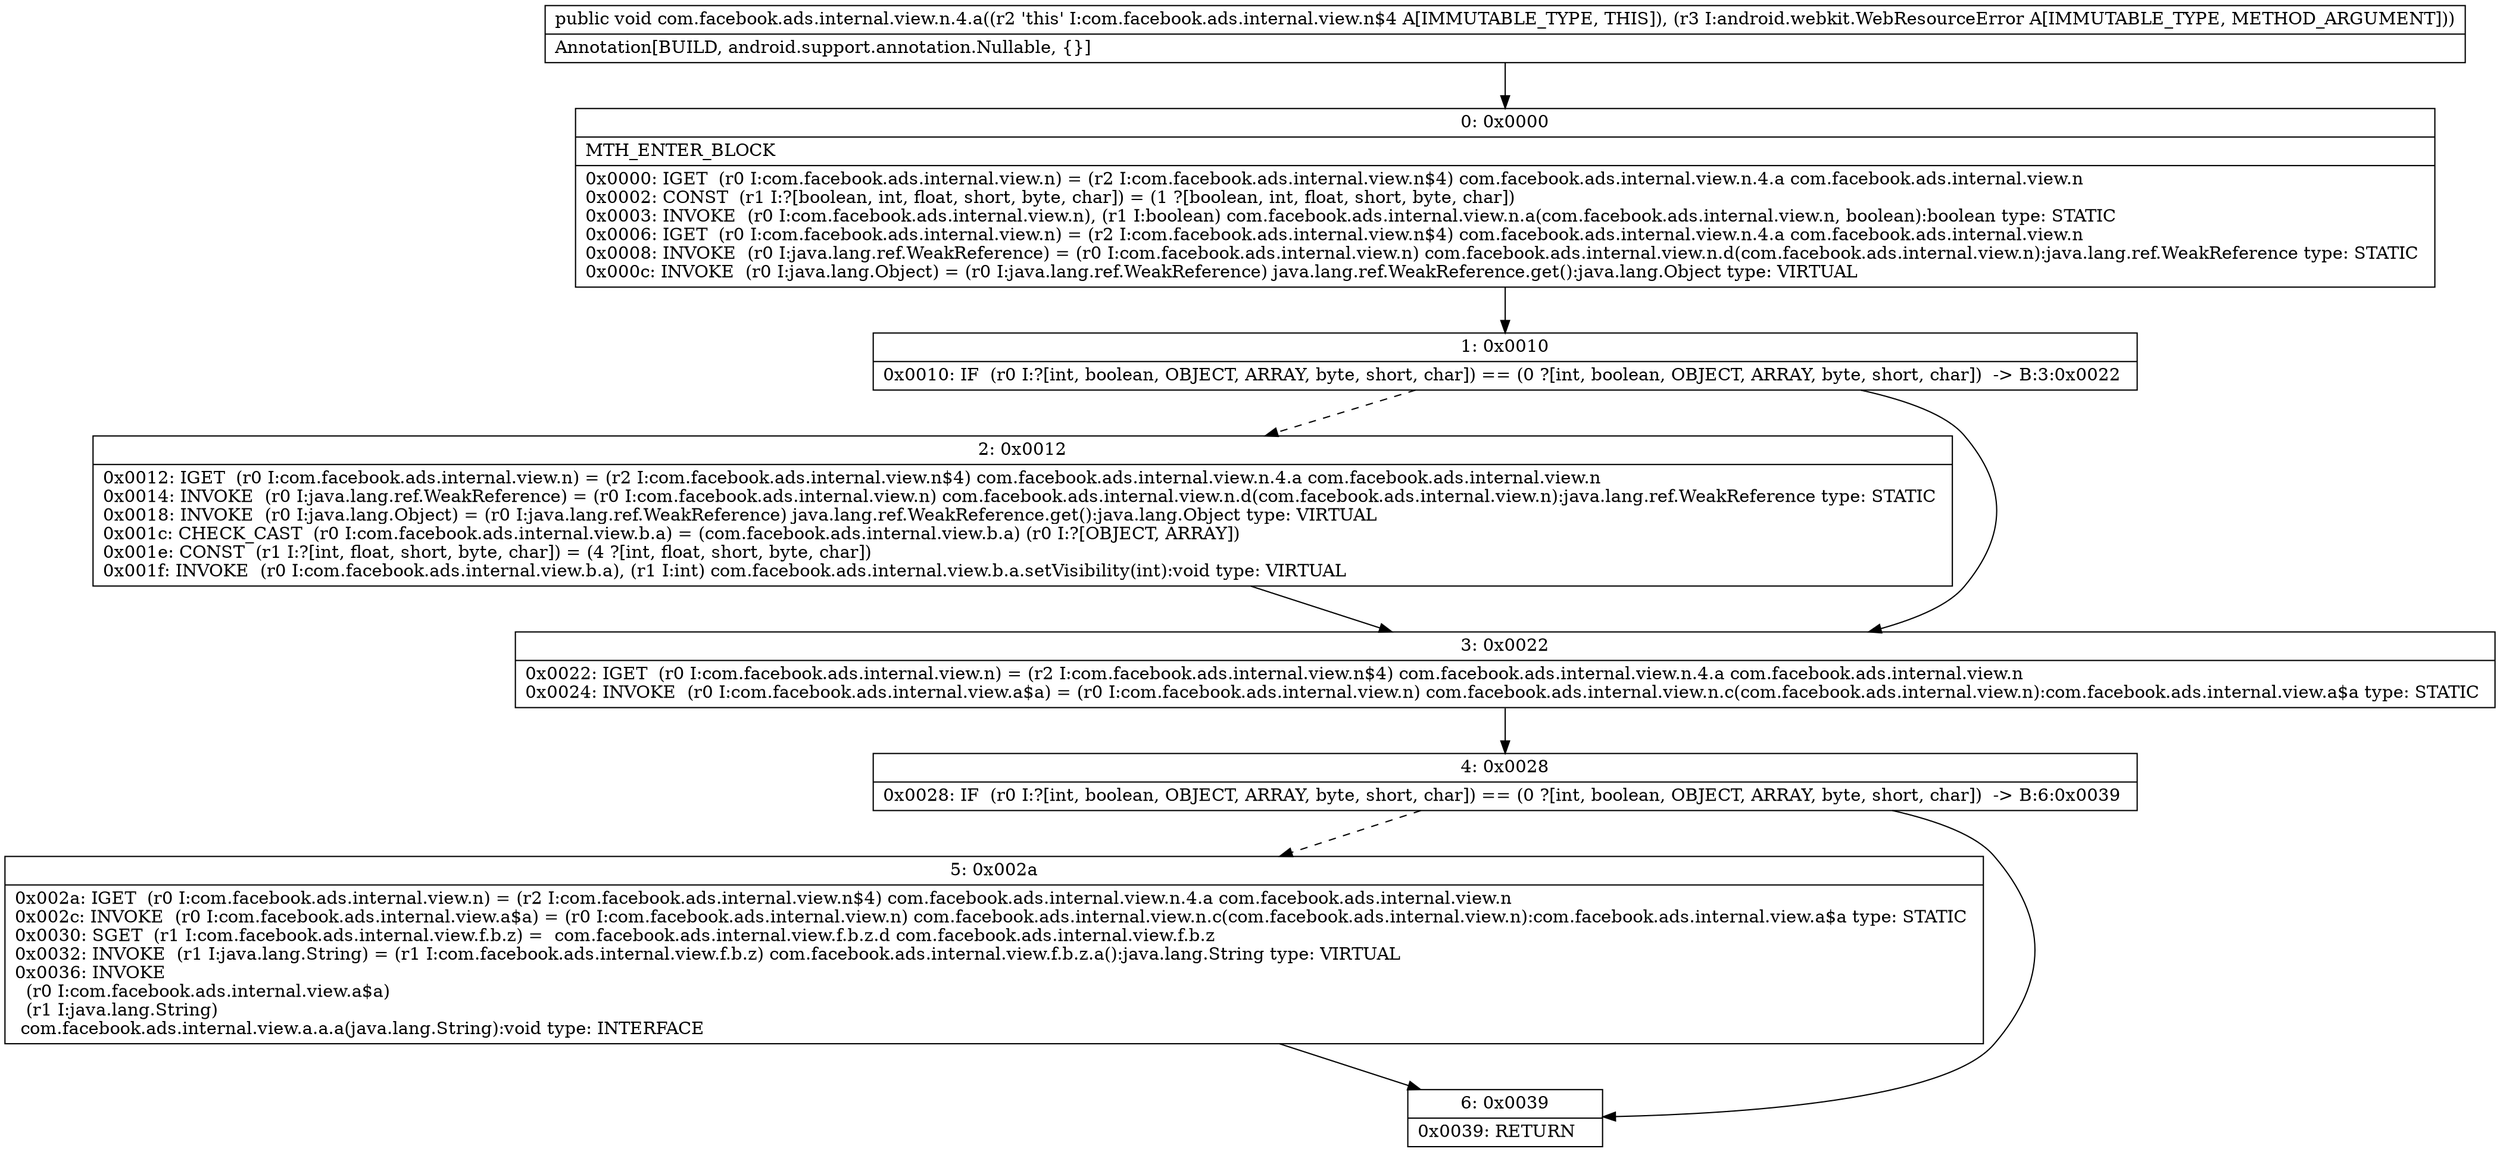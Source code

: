 digraph "CFG forcom.facebook.ads.internal.view.n.4.a(Landroid\/webkit\/WebResourceError;)V" {
Node_0 [shape=record,label="{0\:\ 0x0000|MTH_ENTER_BLOCK\l|0x0000: IGET  (r0 I:com.facebook.ads.internal.view.n) = (r2 I:com.facebook.ads.internal.view.n$4) com.facebook.ads.internal.view.n.4.a com.facebook.ads.internal.view.n \l0x0002: CONST  (r1 I:?[boolean, int, float, short, byte, char]) = (1 ?[boolean, int, float, short, byte, char]) \l0x0003: INVOKE  (r0 I:com.facebook.ads.internal.view.n), (r1 I:boolean) com.facebook.ads.internal.view.n.a(com.facebook.ads.internal.view.n, boolean):boolean type: STATIC \l0x0006: IGET  (r0 I:com.facebook.ads.internal.view.n) = (r2 I:com.facebook.ads.internal.view.n$4) com.facebook.ads.internal.view.n.4.a com.facebook.ads.internal.view.n \l0x0008: INVOKE  (r0 I:java.lang.ref.WeakReference) = (r0 I:com.facebook.ads.internal.view.n) com.facebook.ads.internal.view.n.d(com.facebook.ads.internal.view.n):java.lang.ref.WeakReference type: STATIC \l0x000c: INVOKE  (r0 I:java.lang.Object) = (r0 I:java.lang.ref.WeakReference) java.lang.ref.WeakReference.get():java.lang.Object type: VIRTUAL \l}"];
Node_1 [shape=record,label="{1\:\ 0x0010|0x0010: IF  (r0 I:?[int, boolean, OBJECT, ARRAY, byte, short, char]) == (0 ?[int, boolean, OBJECT, ARRAY, byte, short, char])  \-\> B:3:0x0022 \l}"];
Node_2 [shape=record,label="{2\:\ 0x0012|0x0012: IGET  (r0 I:com.facebook.ads.internal.view.n) = (r2 I:com.facebook.ads.internal.view.n$4) com.facebook.ads.internal.view.n.4.a com.facebook.ads.internal.view.n \l0x0014: INVOKE  (r0 I:java.lang.ref.WeakReference) = (r0 I:com.facebook.ads.internal.view.n) com.facebook.ads.internal.view.n.d(com.facebook.ads.internal.view.n):java.lang.ref.WeakReference type: STATIC \l0x0018: INVOKE  (r0 I:java.lang.Object) = (r0 I:java.lang.ref.WeakReference) java.lang.ref.WeakReference.get():java.lang.Object type: VIRTUAL \l0x001c: CHECK_CAST  (r0 I:com.facebook.ads.internal.view.b.a) = (com.facebook.ads.internal.view.b.a) (r0 I:?[OBJECT, ARRAY]) \l0x001e: CONST  (r1 I:?[int, float, short, byte, char]) = (4 ?[int, float, short, byte, char]) \l0x001f: INVOKE  (r0 I:com.facebook.ads.internal.view.b.a), (r1 I:int) com.facebook.ads.internal.view.b.a.setVisibility(int):void type: VIRTUAL \l}"];
Node_3 [shape=record,label="{3\:\ 0x0022|0x0022: IGET  (r0 I:com.facebook.ads.internal.view.n) = (r2 I:com.facebook.ads.internal.view.n$4) com.facebook.ads.internal.view.n.4.a com.facebook.ads.internal.view.n \l0x0024: INVOKE  (r0 I:com.facebook.ads.internal.view.a$a) = (r0 I:com.facebook.ads.internal.view.n) com.facebook.ads.internal.view.n.c(com.facebook.ads.internal.view.n):com.facebook.ads.internal.view.a$a type: STATIC \l}"];
Node_4 [shape=record,label="{4\:\ 0x0028|0x0028: IF  (r0 I:?[int, boolean, OBJECT, ARRAY, byte, short, char]) == (0 ?[int, boolean, OBJECT, ARRAY, byte, short, char])  \-\> B:6:0x0039 \l}"];
Node_5 [shape=record,label="{5\:\ 0x002a|0x002a: IGET  (r0 I:com.facebook.ads.internal.view.n) = (r2 I:com.facebook.ads.internal.view.n$4) com.facebook.ads.internal.view.n.4.a com.facebook.ads.internal.view.n \l0x002c: INVOKE  (r0 I:com.facebook.ads.internal.view.a$a) = (r0 I:com.facebook.ads.internal.view.n) com.facebook.ads.internal.view.n.c(com.facebook.ads.internal.view.n):com.facebook.ads.internal.view.a$a type: STATIC \l0x0030: SGET  (r1 I:com.facebook.ads.internal.view.f.b.z) =  com.facebook.ads.internal.view.f.b.z.d com.facebook.ads.internal.view.f.b.z \l0x0032: INVOKE  (r1 I:java.lang.String) = (r1 I:com.facebook.ads.internal.view.f.b.z) com.facebook.ads.internal.view.f.b.z.a():java.lang.String type: VIRTUAL \l0x0036: INVOKE  \l  (r0 I:com.facebook.ads.internal.view.a$a)\l  (r1 I:java.lang.String)\l com.facebook.ads.internal.view.a.a.a(java.lang.String):void type: INTERFACE \l}"];
Node_6 [shape=record,label="{6\:\ 0x0039|0x0039: RETURN   \l}"];
MethodNode[shape=record,label="{public void com.facebook.ads.internal.view.n.4.a((r2 'this' I:com.facebook.ads.internal.view.n$4 A[IMMUTABLE_TYPE, THIS]), (r3 I:android.webkit.WebResourceError A[IMMUTABLE_TYPE, METHOD_ARGUMENT]))  | Annotation[BUILD, android.support.annotation.Nullable, \{\}]\l}"];
MethodNode -> Node_0;
Node_0 -> Node_1;
Node_1 -> Node_2[style=dashed];
Node_1 -> Node_3;
Node_2 -> Node_3;
Node_3 -> Node_4;
Node_4 -> Node_5[style=dashed];
Node_4 -> Node_6;
Node_5 -> Node_6;
}

